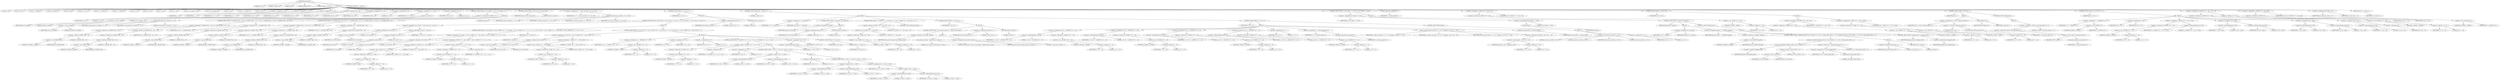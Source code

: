 digraph cache_insert {  
"1000118" [label = "(METHOD,cache_insert)" ]
"1000119" [label = "(PARAM,char *a1)" ]
"1000120" [label = "(PARAM,_DWORD *a2)" ]
"1000121" [label = "(PARAM,int a3)" ]
"1000122" [label = "(PARAM,unsigned int a4)" ]
"1000123" [label = "(PARAM,unsigned __int16 a5)" ]
"1000124" [label = "(BLOCK,,)" ]
"1000125" [label = "(LOCAL,v5: int)" ]
"1000126" [label = "(LOCAL,v6: char *)" ]
"1000127" [label = "(LOCAL,v7: _DWORD *)" ]
"1000128" [label = "(LOCAL,v8: _DWORD *)" ]
"1000129" [label = "(LOCAL,v10: bool)" ]
"1000130" [label = "(LOCAL,v11: int [ 6 ])" ]
"1000131" [label = "(LOCAL,v12: _DWORD *)" ]
"1000132" [label = "(LOCAL,v13: _DWORD *)" ]
"1000133" [label = "(LOCAL,v14: int)" ]
"1000134" [label = "(LOCAL,v15: int)" ]
"1000135" [label = "(LOCAL,v16: int)" ]
"1000136" [label = "(LOCAL,v17: int)" ]
"1000137" [label = "(LOCAL,v18: unsigned __int16)" ]
"1000138" [label = "(LOCAL,v19: unsigned int)" ]
"1000139" [label = "(LOCAL,v20: int)" ]
"1000140" [label = "(LOCAL,v21: _DWORD *)" ]
"1000141" [label = "(LOCAL,s: char *)" ]
"1000142" [label = "(<operator>.assignment,s = a1)" ]
"1000143" [label = "(IDENTIFIER,s,s = a1)" ]
"1000144" [label = "(IDENTIFIER,a1,s = a1)" ]
"1000145" [label = "(<operator>.assignment,v21 = a2)" ]
"1000146" [label = "(IDENTIFIER,v21,v21 = a2)" ]
"1000147" [label = "(IDENTIFIER,a2,v21 = a2)" ]
"1000148" [label = "(<operator>.assignment,v20 = a3)" ]
"1000149" [label = "(IDENTIFIER,v20,v20 = a3)" ]
"1000150" [label = "(IDENTIFIER,a3,v20 = a3)" ]
"1000151" [label = "(<operator>.assignment,v19 = a4)" ]
"1000152" [label = "(IDENTIFIER,v19,v19 = a4)" ]
"1000153" [label = "(IDENTIFIER,a4,v19 = a4)" ]
"1000154" [label = "(<operator>.assignment,v18 = a5)" ]
"1000155" [label = "(IDENTIFIER,v18,v18 = a5)" ]
"1000156" [label = "(IDENTIFIER,a5,v18 = a5)" ]
"1000157" [label = "(<operator>.assignment,v16 = 0)" ]
"1000158" [label = "(IDENTIFIER,v16,v16 = 0)" ]
"1000159" [label = "(LITERAL,0,v16 = 0)" ]
"1000160" [label = "(<operator>.assignment,v15 = a5 & 4)" ]
"1000161" [label = "(IDENTIFIER,v15,v15 = a5 & 4)" ]
"1000162" [label = "(<operator>.and,a5 & 4)" ]
"1000163" [label = "(IDENTIFIER,a5,a5 & 4)" ]
"1000164" [label = "(LITERAL,4,a5 & 4)" ]
"1000165" [label = "(<operator>.assignment,v14 = 0)" ]
"1000166" [label = "(IDENTIFIER,v14,v14 = 0)" ]
"1000167" [label = "(LITERAL,0,v14 = 0)" ]
"1000168" [label = "(CONTROL_STRUCTURE,if ( (a5 & 0x980) != 0 ),if ( (a5 & 0x980) != 0 ))" ]
"1000169" [label = "(<operator>.notEquals,(a5 & 0x980) != 0)" ]
"1000170" [label = "(<operator>.and,a5 & 0x980)" ]
"1000171" [label = "(IDENTIFIER,a5,a5 & 0x980)" ]
"1000172" [label = "(LITERAL,0x980,a5 & 0x980)" ]
"1000173" [label = "(LITERAL,0,(a5 & 0x980) != 0)" ]
"1000174" [label = "(BLOCK,,)" ]
"1000175" [label = "(log_query,log_query(v18 | 0x10000, s, v21, 0))" ]
"1000176" [label = "(<operator>.or,v18 | 0x10000)" ]
"1000177" [label = "(IDENTIFIER,v18,v18 | 0x10000)" ]
"1000178" [label = "(LITERAL,0x10000,v18 | 0x10000)" ]
"1000179" [label = "(IDENTIFIER,s,log_query(v18 | 0x10000, s, v21, 0))" ]
"1000180" [label = "(IDENTIFIER,v21,log_query(v18 | 0x10000, s, v21, 0))" ]
"1000181" [label = "(LITERAL,0,log_query(v18 | 0x10000, s, v21, 0))" ]
"1000182" [label = "(CONTROL_STRUCTURE,if ( *((_DWORD *)fbss + 63) && *((_DWORD *)fbss + 63) < v19 ),if ( *((_DWORD *)fbss + 63) && *((_DWORD *)fbss + 63) < v19 ))" ]
"1000183" [label = "(<operator>.logicalAnd,*((_DWORD *)fbss + 63) && *((_DWORD *)fbss + 63) < v19)" ]
"1000184" [label = "(<operator>.indirection,*((_DWORD *)fbss + 63))" ]
"1000185" [label = "(<operator>.addition,(_DWORD *)fbss + 63)" ]
"1000186" [label = "(<operator>.cast,(_DWORD *)fbss)" ]
"1000187" [label = "(UNKNOWN,_DWORD *,_DWORD *)" ]
"1000188" [label = "(IDENTIFIER,fbss,(_DWORD *)fbss)" ]
"1000189" [label = "(LITERAL,63,(_DWORD *)fbss + 63)" ]
"1000190" [label = "(<operator>.lessThan,*((_DWORD *)fbss + 63) < v19)" ]
"1000191" [label = "(<operator>.indirection,*((_DWORD *)fbss + 63))" ]
"1000192" [label = "(<operator>.addition,(_DWORD *)fbss + 63)" ]
"1000193" [label = "(<operator>.cast,(_DWORD *)fbss)" ]
"1000194" [label = "(UNKNOWN,_DWORD *,_DWORD *)" ]
"1000195" [label = "(IDENTIFIER,fbss,(_DWORD *)fbss)" ]
"1000196" [label = "(LITERAL,63,(_DWORD *)fbss + 63)" ]
"1000197" [label = "(IDENTIFIER,v19,*((_DWORD *)fbss + 63) < v19)" ]
"1000198" [label = "(<operator>.assignment,v19 = *((_DWORD *)fbss + 63))" ]
"1000199" [label = "(IDENTIFIER,v19,v19 = *((_DWORD *)fbss + 63))" ]
"1000200" [label = "(<operator>.indirection,*((_DWORD *)fbss + 63))" ]
"1000201" [label = "(<operator>.addition,(_DWORD *)fbss + 63)" ]
"1000202" [label = "(<operator>.cast,(_DWORD *)fbss)" ]
"1000203" [label = "(UNKNOWN,_DWORD *,_DWORD *)" ]
"1000204" [label = "(IDENTIFIER,fbss,(_DWORD *)fbss)" ]
"1000205" [label = "(LITERAL,63,(_DWORD *)fbss + 63)" ]
"1000206" [label = "(CONTROL_STRUCTURE,if ( *((_DWORD *)fbss + 62) && v19 < *((_DWORD *)fbss + 62) ),if ( *((_DWORD *)fbss + 62) && v19 < *((_DWORD *)fbss + 62) ))" ]
"1000207" [label = "(<operator>.logicalAnd,*((_DWORD *)fbss + 62) && v19 < *((_DWORD *)fbss + 62))" ]
"1000208" [label = "(<operator>.indirection,*((_DWORD *)fbss + 62))" ]
"1000209" [label = "(<operator>.addition,(_DWORD *)fbss + 62)" ]
"1000210" [label = "(<operator>.cast,(_DWORD *)fbss)" ]
"1000211" [label = "(UNKNOWN,_DWORD *,_DWORD *)" ]
"1000212" [label = "(IDENTIFIER,fbss,(_DWORD *)fbss)" ]
"1000213" [label = "(LITERAL,62,(_DWORD *)fbss + 62)" ]
"1000214" [label = "(<operator>.lessThan,v19 < *((_DWORD *)fbss + 62))" ]
"1000215" [label = "(IDENTIFIER,v19,v19 < *((_DWORD *)fbss + 62))" ]
"1000216" [label = "(<operator>.indirection,*((_DWORD *)fbss + 62))" ]
"1000217" [label = "(<operator>.addition,(_DWORD *)fbss + 62)" ]
"1000218" [label = "(<operator>.cast,(_DWORD *)fbss)" ]
"1000219" [label = "(UNKNOWN,_DWORD *,_DWORD *)" ]
"1000220" [label = "(IDENTIFIER,fbss,(_DWORD *)fbss)" ]
"1000221" [label = "(LITERAL,62,(_DWORD *)fbss + 62)" ]
"1000222" [label = "(<operator>.assignment,v19 = *((_DWORD *)fbss + 62))" ]
"1000223" [label = "(IDENTIFIER,v19,v19 = *((_DWORD *)fbss + 62))" ]
"1000224" [label = "(<operator>.indirection,*((_DWORD *)fbss + 62))" ]
"1000225" [label = "(<operator>.addition,(_DWORD *)fbss + 62)" ]
"1000226" [label = "(<operator>.cast,(_DWORD *)fbss)" ]
"1000227" [label = "(UNKNOWN,_DWORD *,_DWORD *)" ]
"1000228" [label = "(IDENTIFIER,fbss,(_DWORD *)fbss)" ]
"1000229" [label = "(LITERAL,62,(_DWORD *)fbss + 62)" ]
"1000230" [label = "(CONTROL_STRUCTURE,if ( insert_error ),if ( insert_error ))" ]
"1000231" [label = "(IDENTIFIER,insert_error,if ( insert_error ))" ]
"1000232" [label = "(RETURN,return 0;,return 0;)" ]
"1000233" [label = "(LITERAL,0,return 0;)" ]
"1000234" [label = "(<operator>.assignment,v17 = cache_scan_free(s, v21, v20, v18))" ]
"1000235" [label = "(IDENTIFIER,v17,v17 = cache_scan_free(s, v21, v20, v18))" ]
"1000236" [label = "(cache_scan_free,cache_scan_free(s, v21, v20, v18))" ]
"1000237" [label = "(IDENTIFIER,s,cache_scan_free(s, v21, v20, v18))" ]
"1000238" [label = "(IDENTIFIER,v21,cache_scan_free(s, v21, v20, v18))" ]
"1000239" [label = "(IDENTIFIER,v20,cache_scan_free(s, v21, v20, v18))" ]
"1000240" [label = "(IDENTIFIER,v18,cache_scan_free(s, v21, v20, v18))" ]
"1000241" [label = "(CONTROL_STRUCTURE,if ( v17 ),if ( v17 ))" ]
"1000242" [label = "(IDENTIFIER,v17,if ( v17 ))" ]
"1000243" [label = "(BLOCK,,)" ]
"1000244" [label = "(CONTROL_STRUCTURE,if ( (v18 & 0x180) != 0 && (v18 & 8) != 0 && v21 ),if ( (v18 & 0x180) != 0 && (v18 & 8) != 0 && v21 ))" ]
"1000245" [label = "(<operator>.logicalAnd,(v18 & 0x180) != 0 && (v18 & 8) != 0 && v21)" ]
"1000246" [label = "(<operator>.notEquals,(v18 & 0x180) != 0)" ]
"1000247" [label = "(<operator>.and,v18 & 0x180)" ]
"1000248" [label = "(IDENTIFIER,v18,v18 & 0x180)" ]
"1000249" [label = "(LITERAL,0x180,v18 & 0x180)" ]
"1000250" [label = "(LITERAL,0,(v18 & 0x180) != 0)" ]
"1000251" [label = "(<operator>.logicalAnd,(v18 & 8) != 0 && v21)" ]
"1000252" [label = "(<operator>.notEquals,(v18 & 8) != 0)" ]
"1000253" [label = "(<operator>.and,v18 & 8)" ]
"1000254" [label = "(IDENTIFIER,v18,v18 & 8)" ]
"1000255" [label = "(LITERAL,8,v18 & 8)" ]
"1000256" [label = "(LITERAL,0,(v18 & 8) != 0)" ]
"1000257" [label = "(IDENTIFIER,v21,(v18 & 8) != 0 && v21)" ]
"1000258" [label = "(BLOCK,,)" ]
"1000259" [label = "(CONTROL_STRUCTURE,if ( (v18 & 0x80) != 0 && (*(_WORD *)(v17 + 36) & 0x80) != 0 && *(_DWORD *)(v17 + 12) == *v21 ),if ( (v18 & 0x80) != 0 && (*(_WORD *)(v17 + 36) & 0x80) != 0 && *(_DWORD *)(v17 + 12) == *v21 ))" ]
"1000260" [label = "(<operator>.logicalAnd,(v18 & 0x80) != 0 && (*(_WORD *)(v17 + 36) & 0x80) != 0 && *(_DWORD *)(v17 + 12) == *v21)" ]
"1000261" [label = "(<operator>.notEquals,(v18 & 0x80) != 0)" ]
"1000262" [label = "(<operator>.and,v18 & 0x80)" ]
"1000263" [label = "(IDENTIFIER,v18,v18 & 0x80)" ]
"1000264" [label = "(LITERAL,0x80,v18 & 0x80)" ]
"1000265" [label = "(LITERAL,0,(v18 & 0x80) != 0)" ]
"1000266" [label = "(<operator>.logicalAnd,(*(_WORD *)(v17 + 36) & 0x80) != 0 && *(_DWORD *)(v17 + 12) == *v21)" ]
"1000267" [label = "(<operator>.notEquals,(*(_WORD *)(v17 + 36) & 0x80) != 0)" ]
"1000268" [label = "(<operator>.and,*(_WORD *)(v17 + 36) & 0x80)" ]
"1000269" [label = "(<operator>.indirection,*(_WORD *)(v17 + 36))" ]
"1000270" [label = "(<operator>.cast,(_WORD *)(v17 + 36))" ]
"1000271" [label = "(UNKNOWN,_WORD *,_WORD *)" ]
"1000272" [label = "(<operator>.addition,v17 + 36)" ]
"1000273" [label = "(IDENTIFIER,v17,v17 + 36)" ]
"1000274" [label = "(LITERAL,36,v17 + 36)" ]
"1000275" [label = "(LITERAL,0x80,*(_WORD *)(v17 + 36) & 0x80)" ]
"1000276" [label = "(LITERAL,0,(*(_WORD *)(v17 + 36) & 0x80) != 0)" ]
"1000277" [label = "(<operator>.equals,*(_DWORD *)(v17 + 12) == *v21)" ]
"1000278" [label = "(<operator>.indirection,*(_DWORD *)(v17 + 12))" ]
"1000279" [label = "(<operator>.cast,(_DWORD *)(v17 + 12))" ]
"1000280" [label = "(UNKNOWN,_DWORD *,_DWORD *)" ]
"1000281" [label = "(<operator>.addition,v17 + 12)" ]
"1000282" [label = "(IDENTIFIER,v17,v17 + 12)" ]
"1000283" [label = "(LITERAL,12,v17 + 12)" ]
"1000284" [label = "(<operator>.indirection,*v21)" ]
"1000285" [label = "(IDENTIFIER,v21,*(_DWORD *)(v17 + 12) == *v21)" ]
"1000286" [label = "(RETURN,return v17;,return v17;)" ]
"1000287" [label = "(IDENTIFIER,v17,return v17;)" ]
"1000288" [label = "(CONTROL_STRUCTURE,if ( (v18 & 0x100) != 0 && (*(_WORD *)(v17 + 36) & 0x100) != 0 ),if ( (v18 & 0x100) != 0 && (*(_WORD *)(v17 + 36) & 0x100) != 0 ))" ]
"1000289" [label = "(<operator>.logicalAnd,(v18 & 0x100) != 0 && (*(_WORD *)(v17 + 36) & 0x100) != 0)" ]
"1000290" [label = "(<operator>.notEquals,(v18 & 0x100) != 0)" ]
"1000291" [label = "(<operator>.and,v18 & 0x100)" ]
"1000292" [label = "(IDENTIFIER,v18,v18 & 0x100)" ]
"1000293" [label = "(LITERAL,0x100,v18 & 0x100)" ]
"1000294" [label = "(LITERAL,0,(v18 & 0x100) != 0)" ]
"1000295" [label = "(<operator>.notEquals,(*(_WORD *)(v17 + 36) & 0x100) != 0)" ]
"1000296" [label = "(<operator>.and,*(_WORD *)(v17 + 36) & 0x100)" ]
"1000297" [label = "(<operator>.indirection,*(_WORD *)(v17 + 36))" ]
"1000298" [label = "(<operator>.cast,(_WORD *)(v17 + 36))" ]
"1000299" [label = "(UNKNOWN,_WORD *,_WORD *)" ]
"1000300" [label = "(<operator>.addition,v17 + 36)" ]
"1000301" [label = "(IDENTIFIER,v17,v17 + 36)" ]
"1000302" [label = "(LITERAL,36,v17 + 36)" ]
"1000303" [label = "(LITERAL,0x100,*(_WORD *)(v17 + 36) & 0x100)" ]
"1000304" [label = "(LITERAL,0,(*(_WORD *)(v17 + 36) & 0x100) != 0)" ]
"1000305" [label = "(BLOCK,,)" ]
"1000306" [label = "(<operator>.assignment,v13 = (_DWORD *)(v17 + 12))" ]
"1000307" [label = "(IDENTIFIER,v13,v13 = (_DWORD *)(v17 + 12))" ]
"1000308" [label = "(<operator>.cast,(_DWORD *)(v17 + 12))" ]
"1000309" [label = "(UNKNOWN,_DWORD *,_DWORD *)" ]
"1000310" [label = "(<operator>.addition,v17 + 12)" ]
"1000311" [label = "(IDENTIFIER,v17,v17 + 12)" ]
"1000312" [label = "(LITERAL,12,v17 + 12)" ]
"1000313" [label = "(<operator>.assignment,v12 = v21)" ]
"1000314" [label = "(IDENTIFIER,v12,v12 = v21)" ]
"1000315" [label = "(IDENTIFIER,v21,v12 = v21)" ]
"1000316" [label = "(<operator>.assignment,v10 = 0)" ]
"1000317" [label = "(IDENTIFIER,v10,v10 = 0)" ]
"1000318" [label = "(LITERAL,0,v10 = 0)" ]
"1000319" [label = "(CONTROL_STRUCTURE,if ( *(_DWORD *)(v17 + 12) == *v21 ),if ( *(_DWORD *)(v17 + 12) == *v21 ))" ]
"1000320" [label = "(<operator>.equals,*(_DWORD *)(v17 + 12) == *v21)" ]
"1000321" [label = "(<operator>.indirection,*(_DWORD *)(v17 + 12))" ]
"1000322" [label = "(<operator>.cast,(_DWORD *)(v17 + 12))" ]
"1000323" [label = "(UNKNOWN,_DWORD *,_DWORD *)" ]
"1000324" [label = "(<operator>.addition,v17 + 12)" ]
"1000325" [label = "(IDENTIFIER,v17,v17 + 12)" ]
"1000326" [label = "(LITERAL,12,v17 + 12)" ]
"1000327" [label = "(<operator>.indirection,*v21)" ]
"1000328" [label = "(IDENTIFIER,v21,*(_DWORD *)(v17 + 12) == *v21)" ]
"1000329" [label = "(BLOCK,,)" ]
"1000330" [label = "(<operator>.assignment,v10 = 0)" ]
"1000331" [label = "(IDENTIFIER,v10,v10 = 0)" ]
"1000332" [label = "(LITERAL,0,v10 = 0)" ]
"1000333" [label = "(CONTROL_STRUCTURE,if ( v13[1] == v12[1] ),if ( v13[1] == v12[1] ))" ]
"1000334" [label = "(<operator>.equals,v13[1] == v12[1])" ]
"1000335" [label = "(<operator>.indirectIndexAccess,v13[1])" ]
"1000336" [label = "(IDENTIFIER,v13,v13[1] == v12[1])" ]
"1000337" [label = "(LITERAL,1,v13[1] == v12[1])" ]
"1000338" [label = "(<operator>.indirectIndexAccess,v12[1])" ]
"1000339" [label = "(IDENTIFIER,v12,v13[1] == v12[1])" ]
"1000340" [label = "(LITERAL,1,v13[1] == v12[1])" ]
"1000341" [label = "(BLOCK,,)" ]
"1000342" [label = "(<operator>.assignment,v10 = 0)" ]
"1000343" [label = "(IDENTIFIER,v10,v10 = 0)" ]
"1000344" [label = "(LITERAL,0,v10 = 0)" ]
"1000345" [label = "(CONTROL_STRUCTURE,if ( v13[2] == v12[2] ),if ( v13[2] == v12[2] ))" ]
"1000346" [label = "(<operator>.equals,v13[2] == v12[2])" ]
"1000347" [label = "(<operator>.indirectIndexAccess,v13[2])" ]
"1000348" [label = "(IDENTIFIER,v13,v13[2] == v12[2])" ]
"1000349" [label = "(LITERAL,2,v13[2] == v12[2])" ]
"1000350" [label = "(<operator>.indirectIndexAccess,v12[2])" ]
"1000351" [label = "(IDENTIFIER,v12,v13[2] == v12[2])" ]
"1000352" [label = "(LITERAL,2,v13[2] == v12[2])" ]
"1000353" [label = "(<operator>.assignment,v10 = v13[3] == v12[3])" ]
"1000354" [label = "(IDENTIFIER,v10,v10 = v13[3] == v12[3])" ]
"1000355" [label = "(<operator>.equals,v13[3] == v12[3])" ]
"1000356" [label = "(<operator>.indirectIndexAccess,v13[3])" ]
"1000357" [label = "(IDENTIFIER,v13,v13[3] == v12[3])" ]
"1000358" [label = "(LITERAL,3,v13[3] == v12[3])" ]
"1000359" [label = "(<operator>.indirectIndexAccess,v12[3])" ]
"1000360" [label = "(IDENTIFIER,v12,v13[3] == v12[3])" ]
"1000361" [label = "(LITERAL,3,v13[3] == v12[3])" ]
"1000362" [label = "(<operator>.assignment,v11[5] = v10)" ]
"1000363" [label = "(<operator>.indirectIndexAccess,v11[5])" ]
"1000364" [label = "(IDENTIFIER,v11,v11[5] = v10)" ]
"1000365" [label = "(LITERAL,5,v11[5] = v10)" ]
"1000366" [label = "(IDENTIFIER,v10,v11[5] = v10)" ]
"1000367" [label = "(CONTROL_STRUCTURE,if ( v10 ),if ( v10 ))" ]
"1000368" [label = "(IDENTIFIER,v10,if ( v10 ))" ]
"1000369" [label = "(RETURN,return v17;,return v17;)" ]
"1000370" [label = "(IDENTIFIER,v17,return v17;)" ]
"1000371" [label = "(<operator>.assignment,insert_error = 1)" ]
"1000372" [label = "(IDENTIFIER,insert_error,insert_error = 1)" ]
"1000373" [label = "(LITERAL,1,insert_error = 1)" ]
"1000374" [label = "(RETURN,return 0;,return 0;)" ]
"1000375" [label = "(LITERAL,0,return 0;)" ]
"1000376" [label = "(CONTROL_STRUCTURE,while ( 1 ),while ( 1 ))" ]
"1000377" [label = "(LITERAL,1,while ( 1 ))" ]
"1000378" [label = "(BLOCK,,)" ]
"1000379" [label = "(<operator>.assignment,v17 = cache_tail)" ]
"1000380" [label = "(IDENTIFIER,v17,v17 = cache_tail)" ]
"1000381" [label = "(IDENTIFIER,cache_tail,v17 = cache_tail)" ]
"1000382" [label = "(CONTROL_STRUCTURE,if ( !cache_tail ),if ( !cache_tail ))" ]
"1000383" [label = "(<operator>.logicalNot,!cache_tail)" ]
"1000384" [label = "(IDENTIFIER,cache_tail,!cache_tail)" ]
"1000385" [label = "(BLOCK,,)" ]
"1000386" [label = "(<operator>.assignment,insert_error = 1)" ]
"1000387" [label = "(IDENTIFIER,insert_error,insert_error = 1)" ]
"1000388" [label = "(LITERAL,1,insert_error = 1)" ]
"1000389" [label = "(RETURN,return 0;,return 0;)" ]
"1000390" [label = "(LITERAL,0,return 0;)" ]
"1000391" [label = "(CONTROL_STRUCTURE,if ( (*(_WORD *)(v17 + 36) & 0xC) == 0 ),if ( (*(_WORD *)(v17 + 36) & 0xC) == 0 ))" ]
"1000392" [label = "(<operator>.equals,(*(_WORD *)(v17 + 36) & 0xC) == 0)" ]
"1000393" [label = "(<operator>.and,*(_WORD *)(v17 + 36) & 0xC)" ]
"1000394" [label = "(<operator>.indirection,*(_WORD *)(v17 + 36))" ]
"1000395" [label = "(<operator>.cast,(_WORD *)(v17 + 36))" ]
"1000396" [label = "(UNKNOWN,_WORD *,_WORD *)" ]
"1000397" [label = "(<operator>.addition,v17 + 36)" ]
"1000398" [label = "(IDENTIFIER,v17,v17 + 36)" ]
"1000399" [label = "(LITERAL,36,v17 + 36)" ]
"1000400" [label = "(LITERAL,0xC,*(_WORD *)(v17 + 36) & 0xC)" ]
"1000401" [label = "(LITERAL,0,(*(_WORD *)(v17 + 36) & 0xC) == 0)" ]
"1000402" [label = "(CONTROL_STRUCTURE,break;,break;)" ]
"1000403" [label = "(CONTROL_STRUCTURE,if ( v14 ),if ( v14 ))" ]
"1000404" [label = "(IDENTIFIER,v14,if ( v14 ))" ]
"1000405" [label = "(BLOCK,,)" ]
"1000406" [label = "(CONTROL_STRUCTURE,if ( !cache_insert_warned ),if ( !cache_insert_warned ))" ]
"1000407" [label = "(<operator>.logicalNot,!cache_insert_warned)" ]
"1000408" [label = "(IDENTIFIER,cache_insert_warned,!cache_insert_warned)" ]
"1000409" [label = "(BLOCK,,)" ]
"1000410" [label = "(my_syslog,my_syslog(3, \"Internal error in cache.\"))" ]
"1000411" [label = "(LITERAL,3,my_syslog(3, \"Internal error in cache.\"))" ]
"1000412" [label = "(LITERAL,\"Internal error in cache.\",my_syslog(3, \"Internal error in cache.\"))" ]
"1000413" [label = "(<operator>.assignment,cache_insert_warned = 1)" ]
"1000414" [label = "(IDENTIFIER,cache_insert_warned,cache_insert_warned = 1)" ]
"1000415" [label = "(LITERAL,1,cache_insert_warned = 1)" ]
"1000416" [label = "(<operator>.assignment,insert_error = 1)" ]
"1000417" [label = "(IDENTIFIER,insert_error,insert_error = 1)" ]
"1000418" [label = "(LITERAL,1,insert_error = 1)" ]
"1000419" [label = "(RETURN,return 0;,return 0;)" ]
"1000420" [label = "(LITERAL,0,return 0;)" ]
"1000421" [label = "(CONTROL_STRUCTURE,if ( v15 ),if ( v15 ))" ]
"1000422" [label = "(IDENTIFIER,v15,if ( v15 ))" ]
"1000423" [label = "(BLOCK,,)" ]
"1000424" [label = "(<operator>.assignment,v11[3] = *(_DWORD *)(v17 + 24))" ]
"1000425" [label = "(<operator>.indirectIndexAccess,v11[3])" ]
"1000426" [label = "(IDENTIFIER,v11,v11[3] = *(_DWORD *)(v17 + 24))" ]
"1000427" [label = "(LITERAL,3,v11[3] = *(_DWORD *)(v17 + 24))" ]
"1000428" [label = "(<operator>.indirection,*(_DWORD *)(v17 + 24))" ]
"1000429" [label = "(<operator>.cast,(_DWORD *)(v17 + 24))" ]
"1000430" [label = "(UNKNOWN,_DWORD *,_DWORD *)" ]
"1000431" [label = "(<operator>.addition,v17 + 24)" ]
"1000432" [label = "(IDENTIFIER,v17,v17 + 24)" ]
"1000433" [label = "(LITERAL,24,v17 + 24)" ]
"1000434" [label = "(<operator>.assignment,v11[2] = *(_DWORD *)(v17 + 20))" ]
"1000435" [label = "(<operator>.indirectIndexAccess,v11[2])" ]
"1000436" [label = "(IDENTIFIER,v11,v11[2] = *(_DWORD *)(v17 + 20))" ]
"1000437" [label = "(LITERAL,2,v11[2] = *(_DWORD *)(v17 + 20))" ]
"1000438" [label = "(<operator>.indirection,*(_DWORD *)(v17 + 20))" ]
"1000439" [label = "(<operator>.cast,(_DWORD *)(v17 + 20))" ]
"1000440" [label = "(UNKNOWN,_DWORD *,_DWORD *)" ]
"1000441" [label = "(<operator>.addition,v17 + 20)" ]
"1000442" [label = "(IDENTIFIER,v17,v17 + 20)" ]
"1000443" [label = "(LITERAL,20,v17 + 20)" ]
"1000444" [label = "(<operator>.assignment,v11[1] = *(_DWORD *)(v17 + 16))" ]
"1000445" [label = "(<operator>.indirectIndexAccess,v11[1])" ]
"1000446" [label = "(IDENTIFIER,v11,v11[1] = *(_DWORD *)(v17 + 16))" ]
"1000447" [label = "(LITERAL,1,v11[1] = *(_DWORD *)(v17 + 16))" ]
"1000448" [label = "(<operator>.indirection,*(_DWORD *)(v17 + 16))" ]
"1000449" [label = "(<operator>.cast,(_DWORD *)(v17 + 16))" ]
"1000450" [label = "(UNKNOWN,_DWORD *,_DWORD *)" ]
"1000451" [label = "(<operator>.addition,v17 + 16)" ]
"1000452" [label = "(IDENTIFIER,v17,v17 + 16)" ]
"1000453" [label = "(LITERAL,16,v17 + 16)" ]
"1000454" [label = "(<operator>.assignment,v11[0] = *(_DWORD *)(v17 + 12))" ]
"1000455" [label = "(<operator>.indirectIndexAccess,v11[0])" ]
"1000456" [label = "(IDENTIFIER,v11,v11[0] = *(_DWORD *)(v17 + 12))" ]
"1000457" [label = "(LITERAL,0,v11[0] = *(_DWORD *)(v17 + 12))" ]
"1000458" [label = "(<operator>.indirection,*(_DWORD *)(v17 + 12))" ]
"1000459" [label = "(<operator>.cast,(_DWORD *)(v17 + 12))" ]
"1000460" [label = "(UNKNOWN,_DWORD *,_DWORD *)" ]
"1000461" [label = "(<operator>.addition,v17 + 12)" ]
"1000462" [label = "(IDENTIFIER,v17,v17 + 12)" ]
"1000463" [label = "(LITERAL,12,v17 + 12)" ]
"1000464" [label = "(<operator>.assignment,v14 = 1)" ]
"1000465" [label = "(IDENTIFIER,v14,v14 = 1)" ]
"1000466" [label = "(LITERAL,1,v14 = 1)" ]
"1000467" [label = "(<operator>.assignment,v5 = cache_get_name(v17))" ]
"1000468" [label = "(IDENTIFIER,v5,v5 = cache_get_name(v17))" ]
"1000469" [label = "(cache_get_name,cache_get_name(v17))" ]
"1000470" [label = "(IDENTIFIER,v17,cache_get_name(v17))" ]
"1000471" [label = "(cache_scan_free,cache_scan_free(v5, v11, v20, *(unsigned __int16 *)(v17 + 36)))" ]
"1000472" [label = "(IDENTIFIER,v5,cache_scan_free(v5, v11, v20, *(unsigned __int16 *)(v17 + 36)))" ]
"1000473" [label = "(IDENTIFIER,v11,cache_scan_free(v5, v11, v20, *(unsigned __int16 *)(v17 + 36)))" ]
"1000474" [label = "(IDENTIFIER,v20,cache_scan_free(v5, v11, v20, *(unsigned __int16 *)(v17 + 36)))" ]
"1000475" [label = "(<operator>.indirection,*(unsigned __int16 *)(v17 + 36))" ]
"1000476" [label = "(<operator>.cast,(unsigned __int16 *)(v17 + 36))" ]
"1000477" [label = "(UNKNOWN,unsigned __int16 *,unsigned __int16 *)" ]
"1000478" [label = "(<operator>.addition,v17 + 36)" ]
"1000479" [label = "(IDENTIFIER,v17,v17 + 36)" ]
"1000480" [label = "(LITERAL,36,v17 + 36)" ]
"1000481" [label = "(<operator>.preIncrement,++cache_live_freed)" ]
"1000482" [label = "(IDENTIFIER,cache_live_freed,++cache_live_freed)" ]
"1000483" [label = "(CONTROL_STRUCTURE,else,else)" ]
"1000484" [label = "(BLOCK,,)" ]
"1000485" [label = "(cache_scan_free,cache_scan_free(0, 0, v20, 0))" ]
"1000486" [label = "(LITERAL,0,cache_scan_free(0, 0, v20, 0))" ]
"1000487" [label = "(LITERAL,0,cache_scan_free(0, 0, v20, 0))" ]
"1000488" [label = "(IDENTIFIER,v20,cache_scan_free(0, 0, v20, 0))" ]
"1000489" [label = "(LITERAL,0,cache_scan_free(0, 0, v20, 0))" ]
"1000490" [label = "(<operator>.assignment,v15 = 1)" ]
"1000491" [label = "(IDENTIFIER,v15,v15 = 1)" ]
"1000492" [label = "(LITERAL,1,v15 = 1)" ]
"1000493" [label = "(CONTROL_STRUCTURE,if ( s && strlen(s) >= 0x32 ),if ( s && strlen(s) >= 0x32 ))" ]
"1000494" [label = "(<operator>.logicalAnd,s && strlen(s) >= 0x32)" ]
"1000495" [label = "(IDENTIFIER,s,s && strlen(s) >= 0x32)" ]
"1000496" [label = "(<operator>.greaterEqualsThan,strlen(s) >= 0x32)" ]
"1000497" [label = "(strlen,strlen(s))" ]
"1000498" [label = "(IDENTIFIER,s,strlen(s))" ]
"1000499" [label = "(LITERAL,0x32,strlen(s) >= 0x32)" ]
"1000500" [label = "(BLOCK,,)" ]
"1000501" [label = "(CONTROL_STRUCTURE,if ( big_free ),if ( big_free ))" ]
"1000502" [label = "(IDENTIFIER,big_free,if ( big_free ))" ]
"1000503" [label = "(BLOCK,,)" ]
"1000504" [label = "(<operator>.assignment,v16 = big_free)" ]
"1000505" [label = "(IDENTIFIER,v16,v16 = big_free)" ]
"1000506" [label = "(IDENTIFIER,big_free,v16 = big_free)" ]
"1000507" [label = "(<operator>.assignment,big_free = *(_DWORD *)big_free)" ]
"1000508" [label = "(IDENTIFIER,big_free,big_free = *(_DWORD *)big_free)" ]
"1000509" [label = "(<operator>.indirection,*(_DWORD *)big_free)" ]
"1000510" [label = "(<operator>.cast,(_DWORD *)big_free)" ]
"1000511" [label = "(UNKNOWN,_DWORD *,_DWORD *)" ]
"1000512" [label = "(IDENTIFIER,big_free,(_DWORD *)big_free)" ]
"1000513" [label = "(CONTROL_STRUCTURE,else,else)" ]
"1000514" [label = "(BLOCK,,)" ]
"1000515" [label = "(CONTROL_STRUCTURE,if ( !bignames_left && (v18 & 0x5000) == 0 || (v16 = whine_malloc(1028)) == 0 ),if ( !bignames_left && (v18 & 0x5000) == 0 || (v16 = whine_malloc(1028)) == 0 ))" ]
"1000516" [label = "(<operator>.logicalOr,!bignames_left && (v18 & 0x5000) == 0 || (v16 = whine_malloc(1028)) == 0)" ]
"1000517" [label = "(<operator>.logicalAnd,!bignames_left && (v18 & 0x5000) == 0)" ]
"1000518" [label = "(<operator>.logicalNot,!bignames_left)" ]
"1000519" [label = "(IDENTIFIER,bignames_left,!bignames_left)" ]
"1000520" [label = "(<operator>.equals,(v18 & 0x5000) == 0)" ]
"1000521" [label = "(<operator>.and,v18 & 0x5000)" ]
"1000522" [label = "(IDENTIFIER,v18,v18 & 0x5000)" ]
"1000523" [label = "(LITERAL,0x5000,v18 & 0x5000)" ]
"1000524" [label = "(LITERAL,0,(v18 & 0x5000) == 0)" ]
"1000525" [label = "(<operator>.equals,(v16 = whine_malloc(1028)) == 0)" ]
"1000526" [label = "(<operator>.assignment,v16 = whine_malloc(1028))" ]
"1000527" [label = "(IDENTIFIER,v16,v16 = whine_malloc(1028))" ]
"1000528" [label = "(whine_malloc,whine_malloc(1028))" ]
"1000529" [label = "(LITERAL,1028,whine_malloc(1028))" ]
"1000530" [label = "(LITERAL,0,(v16 = whine_malloc(1028)) == 0)" ]
"1000531" [label = "(BLOCK,,)" ]
"1000532" [label = "(<operator>.assignment,insert_error = 1)" ]
"1000533" [label = "(IDENTIFIER,insert_error,insert_error = 1)" ]
"1000534" [label = "(LITERAL,1,insert_error = 1)" ]
"1000535" [label = "(RETURN,return 0;,return 0;)" ]
"1000536" [label = "(LITERAL,0,return 0;)" ]
"1000537" [label = "(CONTROL_STRUCTURE,if ( bignames_left ),if ( bignames_left ))" ]
"1000538" [label = "(IDENTIFIER,bignames_left,if ( bignames_left ))" ]
"1000539" [label = "(<operator>.preDecrement,--bignames_left)" ]
"1000540" [label = "(IDENTIFIER,bignames_left,--bignames_left)" ]
"1000541" [label = "(cache_unlink,cache_unlink(v17))" ]
"1000542" [label = "(IDENTIFIER,v17,cache_unlink(v17))" ]
"1000543" [label = "(<operator>.assignment,*(_WORD *)(v17 + 36) = v18)" ]
"1000544" [label = "(<operator>.indirection,*(_WORD *)(v17 + 36))" ]
"1000545" [label = "(<operator>.cast,(_WORD *)(v17 + 36))" ]
"1000546" [label = "(UNKNOWN,_WORD *,_WORD *)" ]
"1000547" [label = "(<operator>.addition,v17 + 36)" ]
"1000548" [label = "(IDENTIFIER,v17,v17 + 36)" ]
"1000549" [label = "(LITERAL,36,v17 + 36)" ]
"1000550" [label = "(IDENTIFIER,v18,*(_WORD *)(v17 + 36) = v18)" ]
"1000551" [label = "(CONTROL_STRUCTURE,if ( v16 ),if ( v16 ))" ]
"1000552" [label = "(IDENTIFIER,v16,if ( v16 ))" ]
"1000553" [label = "(BLOCK,,)" ]
"1000554" [label = "(<operator>.assignment,*(_DWORD *)(v17 + 40) = v16)" ]
"1000555" [label = "(<operator>.indirection,*(_DWORD *)(v17 + 40))" ]
"1000556" [label = "(<operator>.cast,(_DWORD *)(v17 + 40))" ]
"1000557" [label = "(UNKNOWN,_DWORD *,_DWORD *)" ]
"1000558" [label = "(<operator>.addition,v17 + 40)" ]
"1000559" [label = "(IDENTIFIER,v17,v17 + 40)" ]
"1000560" [label = "(LITERAL,40,v17 + 40)" ]
"1000561" [label = "(IDENTIFIER,v16,*(_DWORD *)(v17 + 40) = v16)" ]
"1000562" [label = "(<operators>.assignmentOr,*(_WORD *)(v17 + 36) |= 0x200u)" ]
"1000563" [label = "(<operator>.indirection,*(_WORD *)(v17 + 36))" ]
"1000564" [label = "(<operator>.cast,(_WORD *)(v17 + 36))" ]
"1000565" [label = "(UNKNOWN,_WORD *,_WORD *)" ]
"1000566" [label = "(<operator>.addition,v17 + 36)" ]
"1000567" [label = "(IDENTIFIER,v17,v17 + 36)" ]
"1000568" [label = "(LITERAL,36,v17 + 36)" ]
"1000569" [label = "(LITERAL,0x200u,*(_WORD *)(v17 + 36) |= 0x200u)" ]
"1000570" [label = "(CONTROL_STRUCTURE,if ( s ),if ( s ))" ]
"1000571" [label = "(IDENTIFIER,s,if ( s ))" ]
"1000572" [label = "(BLOCK,,)" ]
"1000573" [label = "(<operator>.assignment,v6 = (char *)cache_get_name(v17))" ]
"1000574" [label = "(IDENTIFIER,v6,v6 = (char *)cache_get_name(v17))" ]
"1000575" [label = "(<operator>.cast,(char *)cache_get_name(v17))" ]
"1000576" [label = "(UNKNOWN,char *,char *)" ]
"1000577" [label = "(cache_get_name,cache_get_name(v17))" ]
"1000578" [label = "(IDENTIFIER,v17,cache_get_name(v17))" ]
"1000579" [label = "(strcpy,strcpy(v6, s))" ]
"1000580" [label = "(IDENTIFIER,v6,strcpy(v6, s))" ]
"1000581" [label = "(IDENTIFIER,s,strcpy(v6, s))" ]
"1000582" [label = "(CONTROL_STRUCTURE,else,else)" ]
"1000583" [label = "(BLOCK,,)" ]
"1000584" [label = "(<operator>.assignment,*(_BYTE *)cache_get_name(v17) = 0)" ]
"1000585" [label = "(<operator>.indirection,*(_BYTE *)cache_get_name(v17))" ]
"1000586" [label = "(<operator>.cast,(_BYTE *)cache_get_name(v17))" ]
"1000587" [label = "(UNKNOWN,_BYTE *,_BYTE *)" ]
"1000588" [label = "(cache_get_name,cache_get_name(v17))" ]
"1000589" [label = "(IDENTIFIER,v17,cache_get_name(v17))" ]
"1000590" [label = "(LITERAL,0,*(_BYTE *)cache_get_name(v17) = 0)" ]
"1000591" [label = "(CONTROL_STRUCTURE,if ( v21 ),if ( v21 ))" ]
"1000592" [label = "(IDENTIFIER,v21,if ( v21 ))" ]
"1000593" [label = "(BLOCK,,)" ]
"1000594" [label = "(<operator>.assignment,v7 = (_DWORD *)v17)" ]
"1000595" [label = "(IDENTIFIER,v7,v7 = (_DWORD *)v17)" ]
"1000596" [label = "(<operator>.cast,(_DWORD *)v17)" ]
"1000597" [label = "(UNKNOWN,_DWORD *,_DWORD *)" ]
"1000598" [label = "(IDENTIFIER,v17,(_DWORD *)v17)" ]
"1000599" [label = "(<operator>.assignment,v8 = v21)" ]
"1000600" [label = "(IDENTIFIER,v8,v8 = v21)" ]
"1000601" [label = "(IDENTIFIER,v21,v8 = v21)" ]
"1000602" [label = "(<operator>.assignment,*(_DWORD *)(v17 + 24) = v21[3])" ]
"1000603" [label = "(<operator>.indirection,*(_DWORD *)(v17 + 24))" ]
"1000604" [label = "(<operator>.cast,(_DWORD *)(v17 + 24))" ]
"1000605" [label = "(UNKNOWN,_DWORD *,_DWORD *)" ]
"1000606" [label = "(<operator>.addition,v17 + 24)" ]
"1000607" [label = "(IDENTIFIER,v17,v17 + 24)" ]
"1000608" [label = "(LITERAL,24,v17 + 24)" ]
"1000609" [label = "(<operator>.indirectIndexAccess,v21[3])" ]
"1000610" [label = "(IDENTIFIER,v21,*(_DWORD *)(v17 + 24) = v21[3])" ]
"1000611" [label = "(LITERAL,3,*(_DWORD *)(v17 + 24) = v21[3])" ]
"1000612" [label = "(<operator>.assignment,v7[5] = v8[2])" ]
"1000613" [label = "(<operator>.indirectIndexAccess,v7[5])" ]
"1000614" [label = "(IDENTIFIER,v7,v7[5] = v8[2])" ]
"1000615" [label = "(LITERAL,5,v7[5] = v8[2])" ]
"1000616" [label = "(<operator>.indirectIndexAccess,v8[2])" ]
"1000617" [label = "(IDENTIFIER,v8,v7[5] = v8[2])" ]
"1000618" [label = "(LITERAL,2,v7[5] = v8[2])" ]
"1000619" [label = "(<operator>.assignment,v7[4] = v8[1])" ]
"1000620" [label = "(<operator>.indirectIndexAccess,v7[4])" ]
"1000621" [label = "(IDENTIFIER,v7,v7[4] = v8[1])" ]
"1000622" [label = "(LITERAL,4,v7[4] = v8[1])" ]
"1000623" [label = "(<operator>.indirectIndexAccess,v8[1])" ]
"1000624" [label = "(IDENTIFIER,v8,v7[4] = v8[1])" ]
"1000625" [label = "(LITERAL,1,v7[4] = v8[1])" ]
"1000626" [label = "(<operator>.assignment,v7[3] = *v8)" ]
"1000627" [label = "(<operator>.indirectIndexAccess,v7[3])" ]
"1000628" [label = "(IDENTIFIER,v7,v7[3] = *v8)" ]
"1000629" [label = "(LITERAL,3,v7[3] = *v8)" ]
"1000630" [label = "(<operator>.indirection,*v8)" ]
"1000631" [label = "(IDENTIFIER,v8,v7[3] = *v8)" ]
"1000632" [label = "(<operator>.assignment,*(_DWORD *)(v17 + 28) = v20 + v19)" ]
"1000633" [label = "(<operator>.indirection,*(_DWORD *)(v17 + 28))" ]
"1000634" [label = "(<operator>.cast,(_DWORD *)(v17 + 28))" ]
"1000635" [label = "(UNKNOWN,_DWORD *,_DWORD *)" ]
"1000636" [label = "(<operator>.addition,v17 + 28)" ]
"1000637" [label = "(IDENTIFIER,v17,v17 + 28)" ]
"1000638" [label = "(LITERAL,28,v17 + 28)" ]
"1000639" [label = "(<operator>.addition,v20 + v19)" ]
"1000640" [label = "(IDENTIFIER,v20,v20 + v19)" ]
"1000641" [label = "(IDENTIFIER,v19,v20 + v19)" ]
"1000642" [label = "(<operator>.assignment,*(_DWORD *)v17 = new_chain)" ]
"1000643" [label = "(<operator>.indirection,*(_DWORD *)v17)" ]
"1000644" [label = "(<operator>.cast,(_DWORD *)v17)" ]
"1000645" [label = "(UNKNOWN,_DWORD *,_DWORD *)" ]
"1000646" [label = "(IDENTIFIER,v17,(_DWORD *)v17)" ]
"1000647" [label = "(IDENTIFIER,new_chain,*(_DWORD *)v17 = new_chain)" ]
"1000648" [label = "(<operator>.assignment,new_chain = v17)" ]
"1000649" [label = "(IDENTIFIER,new_chain,new_chain = v17)" ]
"1000650" [label = "(IDENTIFIER,v17,new_chain = v17)" ]
"1000651" [label = "(RETURN,return v17;,return v17;)" ]
"1000652" [label = "(IDENTIFIER,v17,return v17;)" ]
"1000653" [label = "(METHOD_RETURN,int __fastcall)" ]
  "1000118" -> "1000119" 
  "1000118" -> "1000120" 
  "1000118" -> "1000121" 
  "1000118" -> "1000122" 
  "1000118" -> "1000123" 
  "1000118" -> "1000124" 
  "1000118" -> "1000653" 
  "1000124" -> "1000125" 
  "1000124" -> "1000126" 
  "1000124" -> "1000127" 
  "1000124" -> "1000128" 
  "1000124" -> "1000129" 
  "1000124" -> "1000130" 
  "1000124" -> "1000131" 
  "1000124" -> "1000132" 
  "1000124" -> "1000133" 
  "1000124" -> "1000134" 
  "1000124" -> "1000135" 
  "1000124" -> "1000136" 
  "1000124" -> "1000137" 
  "1000124" -> "1000138" 
  "1000124" -> "1000139" 
  "1000124" -> "1000140" 
  "1000124" -> "1000141" 
  "1000124" -> "1000142" 
  "1000124" -> "1000145" 
  "1000124" -> "1000148" 
  "1000124" -> "1000151" 
  "1000124" -> "1000154" 
  "1000124" -> "1000157" 
  "1000124" -> "1000160" 
  "1000124" -> "1000165" 
  "1000124" -> "1000168" 
  "1000124" -> "1000230" 
  "1000124" -> "1000234" 
  "1000124" -> "1000241" 
  "1000124" -> "1000376" 
  "1000124" -> "1000493" 
  "1000124" -> "1000541" 
  "1000124" -> "1000543" 
  "1000124" -> "1000551" 
  "1000124" -> "1000570" 
  "1000124" -> "1000591" 
  "1000124" -> "1000632" 
  "1000124" -> "1000642" 
  "1000124" -> "1000648" 
  "1000124" -> "1000651" 
  "1000142" -> "1000143" 
  "1000142" -> "1000144" 
  "1000145" -> "1000146" 
  "1000145" -> "1000147" 
  "1000148" -> "1000149" 
  "1000148" -> "1000150" 
  "1000151" -> "1000152" 
  "1000151" -> "1000153" 
  "1000154" -> "1000155" 
  "1000154" -> "1000156" 
  "1000157" -> "1000158" 
  "1000157" -> "1000159" 
  "1000160" -> "1000161" 
  "1000160" -> "1000162" 
  "1000162" -> "1000163" 
  "1000162" -> "1000164" 
  "1000165" -> "1000166" 
  "1000165" -> "1000167" 
  "1000168" -> "1000169" 
  "1000168" -> "1000174" 
  "1000169" -> "1000170" 
  "1000169" -> "1000173" 
  "1000170" -> "1000171" 
  "1000170" -> "1000172" 
  "1000174" -> "1000175" 
  "1000174" -> "1000182" 
  "1000174" -> "1000206" 
  "1000175" -> "1000176" 
  "1000175" -> "1000179" 
  "1000175" -> "1000180" 
  "1000175" -> "1000181" 
  "1000176" -> "1000177" 
  "1000176" -> "1000178" 
  "1000182" -> "1000183" 
  "1000182" -> "1000198" 
  "1000183" -> "1000184" 
  "1000183" -> "1000190" 
  "1000184" -> "1000185" 
  "1000185" -> "1000186" 
  "1000185" -> "1000189" 
  "1000186" -> "1000187" 
  "1000186" -> "1000188" 
  "1000190" -> "1000191" 
  "1000190" -> "1000197" 
  "1000191" -> "1000192" 
  "1000192" -> "1000193" 
  "1000192" -> "1000196" 
  "1000193" -> "1000194" 
  "1000193" -> "1000195" 
  "1000198" -> "1000199" 
  "1000198" -> "1000200" 
  "1000200" -> "1000201" 
  "1000201" -> "1000202" 
  "1000201" -> "1000205" 
  "1000202" -> "1000203" 
  "1000202" -> "1000204" 
  "1000206" -> "1000207" 
  "1000206" -> "1000222" 
  "1000207" -> "1000208" 
  "1000207" -> "1000214" 
  "1000208" -> "1000209" 
  "1000209" -> "1000210" 
  "1000209" -> "1000213" 
  "1000210" -> "1000211" 
  "1000210" -> "1000212" 
  "1000214" -> "1000215" 
  "1000214" -> "1000216" 
  "1000216" -> "1000217" 
  "1000217" -> "1000218" 
  "1000217" -> "1000221" 
  "1000218" -> "1000219" 
  "1000218" -> "1000220" 
  "1000222" -> "1000223" 
  "1000222" -> "1000224" 
  "1000224" -> "1000225" 
  "1000225" -> "1000226" 
  "1000225" -> "1000229" 
  "1000226" -> "1000227" 
  "1000226" -> "1000228" 
  "1000230" -> "1000231" 
  "1000230" -> "1000232" 
  "1000232" -> "1000233" 
  "1000234" -> "1000235" 
  "1000234" -> "1000236" 
  "1000236" -> "1000237" 
  "1000236" -> "1000238" 
  "1000236" -> "1000239" 
  "1000236" -> "1000240" 
  "1000241" -> "1000242" 
  "1000241" -> "1000243" 
  "1000243" -> "1000244" 
  "1000243" -> "1000371" 
  "1000243" -> "1000374" 
  "1000244" -> "1000245" 
  "1000244" -> "1000258" 
  "1000245" -> "1000246" 
  "1000245" -> "1000251" 
  "1000246" -> "1000247" 
  "1000246" -> "1000250" 
  "1000247" -> "1000248" 
  "1000247" -> "1000249" 
  "1000251" -> "1000252" 
  "1000251" -> "1000257" 
  "1000252" -> "1000253" 
  "1000252" -> "1000256" 
  "1000253" -> "1000254" 
  "1000253" -> "1000255" 
  "1000258" -> "1000259" 
  "1000258" -> "1000288" 
  "1000259" -> "1000260" 
  "1000259" -> "1000286" 
  "1000260" -> "1000261" 
  "1000260" -> "1000266" 
  "1000261" -> "1000262" 
  "1000261" -> "1000265" 
  "1000262" -> "1000263" 
  "1000262" -> "1000264" 
  "1000266" -> "1000267" 
  "1000266" -> "1000277" 
  "1000267" -> "1000268" 
  "1000267" -> "1000276" 
  "1000268" -> "1000269" 
  "1000268" -> "1000275" 
  "1000269" -> "1000270" 
  "1000270" -> "1000271" 
  "1000270" -> "1000272" 
  "1000272" -> "1000273" 
  "1000272" -> "1000274" 
  "1000277" -> "1000278" 
  "1000277" -> "1000284" 
  "1000278" -> "1000279" 
  "1000279" -> "1000280" 
  "1000279" -> "1000281" 
  "1000281" -> "1000282" 
  "1000281" -> "1000283" 
  "1000284" -> "1000285" 
  "1000286" -> "1000287" 
  "1000288" -> "1000289" 
  "1000288" -> "1000305" 
  "1000289" -> "1000290" 
  "1000289" -> "1000295" 
  "1000290" -> "1000291" 
  "1000290" -> "1000294" 
  "1000291" -> "1000292" 
  "1000291" -> "1000293" 
  "1000295" -> "1000296" 
  "1000295" -> "1000304" 
  "1000296" -> "1000297" 
  "1000296" -> "1000303" 
  "1000297" -> "1000298" 
  "1000298" -> "1000299" 
  "1000298" -> "1000300" 
  "1000300" -> "1000301" 
  "1000300" -> "1000302" 
  "1000305" -> "1000306" 
  "1000305" -> "1000313" 
  "1000305" -> "1000316" 
  "1000305" -> "1000319" 
  "1000305" -> "1000362" 
  "1000305" -> "1000367" 
  "1000306" -> "1000307" 
  "1000306" -> "1000308" 
  "1000308" -> "1000309" 
  "1000308" -> "1000310" 
  "1000310" -> "1000311" 
  "1000310" -> "1000312" 
  "1000313" -> "1000314" 
  "1000313" -> "1000315" 
  "1000316" -> "1000317" 
  "1000316" -> "1000318" 
  "1000319" -> "1000320" 
  "1000319" -> "1000329" 
  "1000320" -> "1000321" 
  "1000320" -> "1000327" 
  "1000321" -> "1000322" 
  "1000322" -> "1000323" 
  "1000322" -> "1000324" 
  "1000324" -> "1000325" 
  "1000324" -> "1000326" 
  "1000327" -> "1000328" 
  "1000329" -> "1000330" 
  "1000329" -> "1000333" 
  "1000330" -> "1000331" 
  "1000330" -> "1000332" 
  "1000333" -> "1000334" 
  "1000333" -> "1000341" 
  "1000334" -> "1000335" 
  "1000334" -> "1000338" 
  "1000335" -> "1000336" 
  "1000335" -> "1000337" 
  "1000338" -> "1000339" 
  "1000338" -> "1000340" 
  "1000341" -> "1000342" 
  "1000341" -> "1000345" 
  "1000342" -> "1000343" 
  "1000342" -> "1000344" 
  "1000345" -> "1000346" 
  "1000345" -> "1000353" 
  "1000346" -> "1000347" 
  "1000346" -> "1000350" 
  "1000347" -> "1000348" 
  "1000347" -> "1000349" 
  "1000350" -> "1000351" 
  "1000350" -> "1000352" 
  "1000353" -> "1000354" 
  "1000353" -> "1000355" 
  "1000355" -> "1000356" 
  "1000355" -> "1000359" 
  "1000356" -> "1000357" 
  "1000356" -> "1000358" 
  "1000359" -> "1000360" 
  "1000359" -> "1000361" 
  "1000362" -> "1000363" 
  "1000362" -> "1000366" 
  "1000363" -> "1000364" 
  "1000363" -> "1000365" 
  "1000367" -> "1000368" 
  "1000367" -> "1000369" 
  "1000369" -> "1000370" 
  "1000371" -> "1000372" 
  "1000371" -> "1000373" 
  "1000374" -> "1000375" 
  "1000376" -> "1000377" 
  "1000376" -> "1000378" 
  "1000378" -> "1000379" 
  "1000378" -> "1000382" 
  "1000378" -> "1000391" 
  "1000378" -> "1000403" 
  "1000378" -> "1000421" 
  "1000379" -> "1000380" 
  "1000379" -> "1000381" 
  "1000382" -> "1000383" 
  "1000382" -> "1000385" 
  "1000383" -> "1000384" 
  "1000385" -> "1000386" 
  "1000385" -> "1000389" 
  "1000386" -> "1000387" 
  "1000386" -> "1000388" 
  "1000389" -> "1000390" 
  "1000391" -> "1000392" 
  "1000391" -> "1000402" 
  "1000392" -> "1000393" 
  "1000392" -> "1000401" 
  "1000393" -> "1000394" 
  "1000393" -> "1000400" 
  "1000394" -> "1000395" 
  "1000395" -> "1000396" 
  "1000395" -> "1000397" 
  "1000397" -> "1000398" 
  "1000397" -> "1000399" 
  "1000403" -> "1000404" 
  "1000403" -> "1000405" 
  "1000405" -> "1000406" 
  "1000405" -> "1000416" 
  "1000405" -> "1000419" 
  "1000406" -> "1000407" 
  "1000406" -> "1000409" 
  "1000407" -> "1000408" 
  "1000409" -> "1000410" 
  "1000409" -> "1000413" 
  "1000410" -> "1000411" 
  "1000410" -> "1000412" 
  "1000413" -> "1000414" 
  "1000413" -> "1000415" 
  "1000416" -> "1000417" 
  "1000416" -> "1000418" 
  "1000419" -> "1000420" 
  "1000421" -> "1000422" 
  "1000421" -> "1000423" 
  "1000421" -> "1000483" 
  "1000423" -> "1000424" 
  "1000423" -> "1000434" 
  "1000423" -> "1000444" 
  "1000423" -> "1000454" 
  "1000423" -> "1000464" 
  "1000423" -> "1000467" 
  "1000423" -> "1000471" 
  "1000423" -> "1000481" 
  "1000424" -> "1000425" 
  "1000424" -> "1000428" 
  "1000425" -> "1000426" 
  "1000425" -> "1000427" 
  "1000428" -> "1000429" 
  "1000429" -> "1000430" 
  "1000429" -> "1000431" 
  "1000431" -> "1000432" 
  "1000431" -> "1000433" 
  "1000434" -> "1000435" 
  "1000434" -> "1000438" 
  "1000435" -> "1000436" 
  "1000435" -> "1000437" 
  "1000438" -> "1000439" 
  "1000439" -> "1000440" 
  "1000439" -> "1000441" 
  "1000441" -> "1000442" 
  "1000441" -> "1000443" 
  "1000444" -> "1000445" 
  "1000444" -> "1000448" 
  "1000445" -> "1000446" 
  "1000445" -> "1000447" 
  "1000448" -> "1000449" 
  "1000449" -> "1000450" 
  "1000449" -> "1000451" 
  "1000451" -> "1000452" 
  "1000451" -> "1000453" 
  "1000454" -> "1000455" 
  "1000454" -> "1000458" 
  "1000455" -> "1000456" 
  "1000455" -> "1000457" 
  "1000458" -> "1000459" 
  "1000459" -> "1000460" 
  "1000459" -> "1000461" 
  "1000461" -> "1000462" 
  "1000461" -> "1000463" 
  "1000464" -> "1000465" 
  "1000464" -> "1000466" 
  "1000467" -> "1000468" 
  "1000467" -> "1000469" 
  "1000469" -> "1000470" 
  "1000471" -> "1000472" 
  "1000471" -> "1000473" 
  "1000471" -> "1000474" 
  "1000471" -> "1000475" 
  "1000475" -> "1000476" 
  "1000476" -> "1000477" 
  "1000476" -> "1000478" 
  "1000478" -> "1000479" 
  "1000478" -> "1000480" 
  "1000481" -> "1000482" 
  "1000483" -> "1000484" 
  "1000484" -> "1000485" 
  "1000484" -> "1000490" 
  "1000485" -> "1000486" 
  "1000485" -> "1000487" 
  "1000485" -> "1000488" 
  "1000485" -> "1000489" 
  "1000490" -> "1000491" 
  "1000490" -> "1000492" 
  "1000493" -> "1000494" 
  "1000493" -> "1000500" 
  "1000494" -> "1000495" 
  "1000494" -> "1000496" 
  "1000496" -> "1000497" 
  "1000496" -> "1000499" 
  "1000497" -> "1000498" 
  "1000500" -> "1000501" 
  "1000501" -> "1000502" 
  "1000501" -> "1000503" 
  "1000501" -> "1000513" 
  "1000503" -> "1000504" 
  "1000503" -> "1000507" 
  "1000504" -> "1000505" 
  "1000504" -> "1000506" 
  "1000507" -> "1000508" 
  "1000507" -> "1000509" 
  "1000509" -> "1000510" 
  "1000510" -> "1000511" 
  "1000510" -> "1000512" 
  "1000513" -> "1000514" 
  "1000514" -> "1000515" 
  "1000514" -> "1000537" 
  "1000515" -> "1000516" 
  "1000515" -> "1000531" 
  "1000516" -> "1000517" 
  "1000516" -> "1000525" 
  "1000517" -> "1000518" 
  "1000517" -> "1000520" 
  "1000518" -> "1000519" 
  "1000520" -> "1000521" 
  "1000520" -> "1000524" 
  "1000521" -> "1000522" 
  "1000521" -> "1000523" 
  "1000525" -> "1000526" 
  "1000525" -> "1000530" 
  "1000526" -> "1000527" 
  "1000526" -> "1000528" 
  "1000528" -> "1000529" 
  "1000531" -> "1000532" 
  "1000531" -> "1000535" 
  "1000532" -> "1000533" 
  "1000532" -> "1000534" 
  "1000535" -> "1000536" 
  "1000537" -> "1000538" 
  "1000537" -> "1000539" 
  "1000539" -> "1000540" 
  "1000541" -> "1000542" 
  "1000543" -> "1000544" 
  "1000543" -> "1000550" 
  "1000544" -> "1000545" 
  "1000545" -> "1000546" 
  "1000545" -> "1000547" 
  "1000547" -> "1000548" 
  "1000547" -> "1000549" 
  "1000551" -> "1000552" 
  "1000551" -> "1000553" 
  "1000553" -> "1000554" 
  "1000553" -> "1000562" 
  "1000554" -> "1000555" 
  "1000554" -> "1000561" 
  "1000555" -> "1000556" 
  "1000556" -> "1000557" 
  "1000556" -> "1000558" 
  "1000558" -> "1000559" 
  "1000558" -> "1000560" 
  "1000562" -> "1000563" 
  "1000562" -> "1000569" 
  "1000563" -> "1000564" 
  "1000564" -> "1000565" 
  "1000564" -> "1000566" 
  "1000566" -> "1000567" 
  "1000566" -> "1000568" 
  "1000570" -> "1000571" 
  "1000570" -> "1000572" 
  "1000570" -> "1000582" 
  "1000572" -> "1000573" 
  "1000572" -> "1000579" 
  "1000573" -> "1000574" 
  "1000573" -> "1000575" 
  "1000575" -> "1000576" 
  "1000575" -> "1000577" 
  "1000577" -> "1000578" 
  "1000579" -> "1000580" 
  "1000579" -> "1000581" 
  "1000582" -> "1000583" 
  "1000583" -> "1000584" 
  "1000584" -> "1000585" 
  "1000584" -> "1000590" 
  "1000585" -> "1000586" 
  "1000586" -> "1000587" 
  "1000586" -> "1000588" 
  "1000588" -> "1000589" 
  "1000591" -> "1000592" 
  "1000591" -> "1000593" 
  "1000593" -> "1000594" 
  "1000593" -> "1000599" 
  "1000593" -> "1000602" 
  "1000593" -> "1000612" 
  "1000593" -> "1000619" 
  "1000593" -> "1000626" 
  "1000594" -> "1000595" 
  "1000594" -> "1000596" 
  "1000596" -> "1000597" 
  "1000596" -> "1000598" 
  "1000599" -> "1000600" 
  "1000599" -> "1000601" 
  "1000602" -> "1000603" 
  "1000602" -> "1000609" 
  "1000603" -> "1000604" 
  "1000604" -> "1000605" 
  "1000604" -> "1000606" 
  "1000606" -> "1000607" 
  "1000606" -> "1000608" 
  "1000609" -> "1000610" 
  "1000609" -> "1000611" 
  "1000612" -> "1000613" 
  "1000612" -> "1000616" 
  "1000613" -> "1000614" 
  "1000613" -> "1000615" 
  "1000616" -> "1000617" 
  "1000616" -> "1000618" 
  "1000619" -> "1000620" 
  "1000619" -> "1000623" 
  "1000620" -> "1000621" 
  "1000620" -> "1000622" 
  "1000623" -> "1000624" 
  "1000623" -> "1000625" 
  "1000626" -> "1000627" 
  "1000626" -> "1000630" 
  "1000627" -> "1000628" 
  "1000627" -> "1000629" 
  "1000630" -> "1000631" 
  "1000632" -> "1000633" 
  "1000632" -> "1000639" 
  "1000633" -> "1000634" 
  "1000634" -> "1000635" 
  "1000634" -> "1000636" 
  "1000636" -> "1000637" 
  "1000636" -> "1000638" 
  "1000639" -> "1000640" 
  "1000639" -> "1000641" 
  "1000642" -> "1000643" 
  "1000642" -> "1000647" 
  "1000643" -> "1000644" 
  "1000644" -> "1000645" 
  "1000644" -> "1000646" 
  "1000648" -> "1000649" 
  "1000648" -> "1000650" 
  "1000651" -> "1000652" 
}

